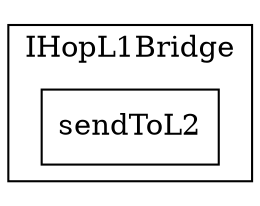 strict digraph {
rankdir="LR"
node [shape=box]
subgraph cluster_21_IHopL1Bridge {
label = "IHopL1Bridge"
"21_sendToL2" [label="sendToL2"]
}subgraph cluster_solidity {
label = "[Solidity]"
}
}